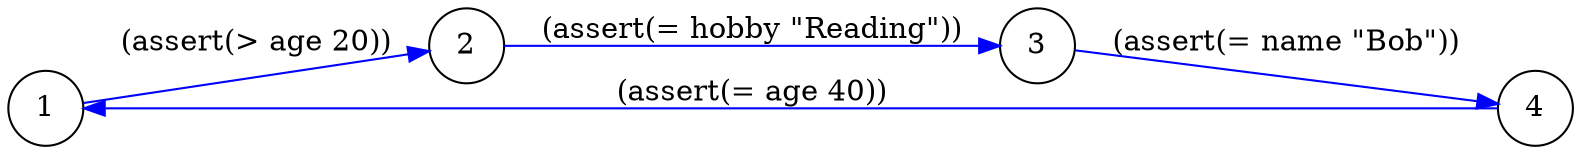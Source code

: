 digraph 1932095874032 {
	rankdir=LR
	1 [label=1 shape=circle]
	2 [label=2 shape=circle]
	3 [label=3 shape=circle]
	4 [label=4 shape=circle]
	1 -> 2 [label="(assert(> age 20))" color=blue]
	2 -> 3 [label="(assert(= hobby \"Reading\"))" color=blue]
	3 -> 4 [label="(assert(= name \"Bob\"))" color=blue]
	4 -> 1 [label="(assert(= age 40))" color=blue]
}
